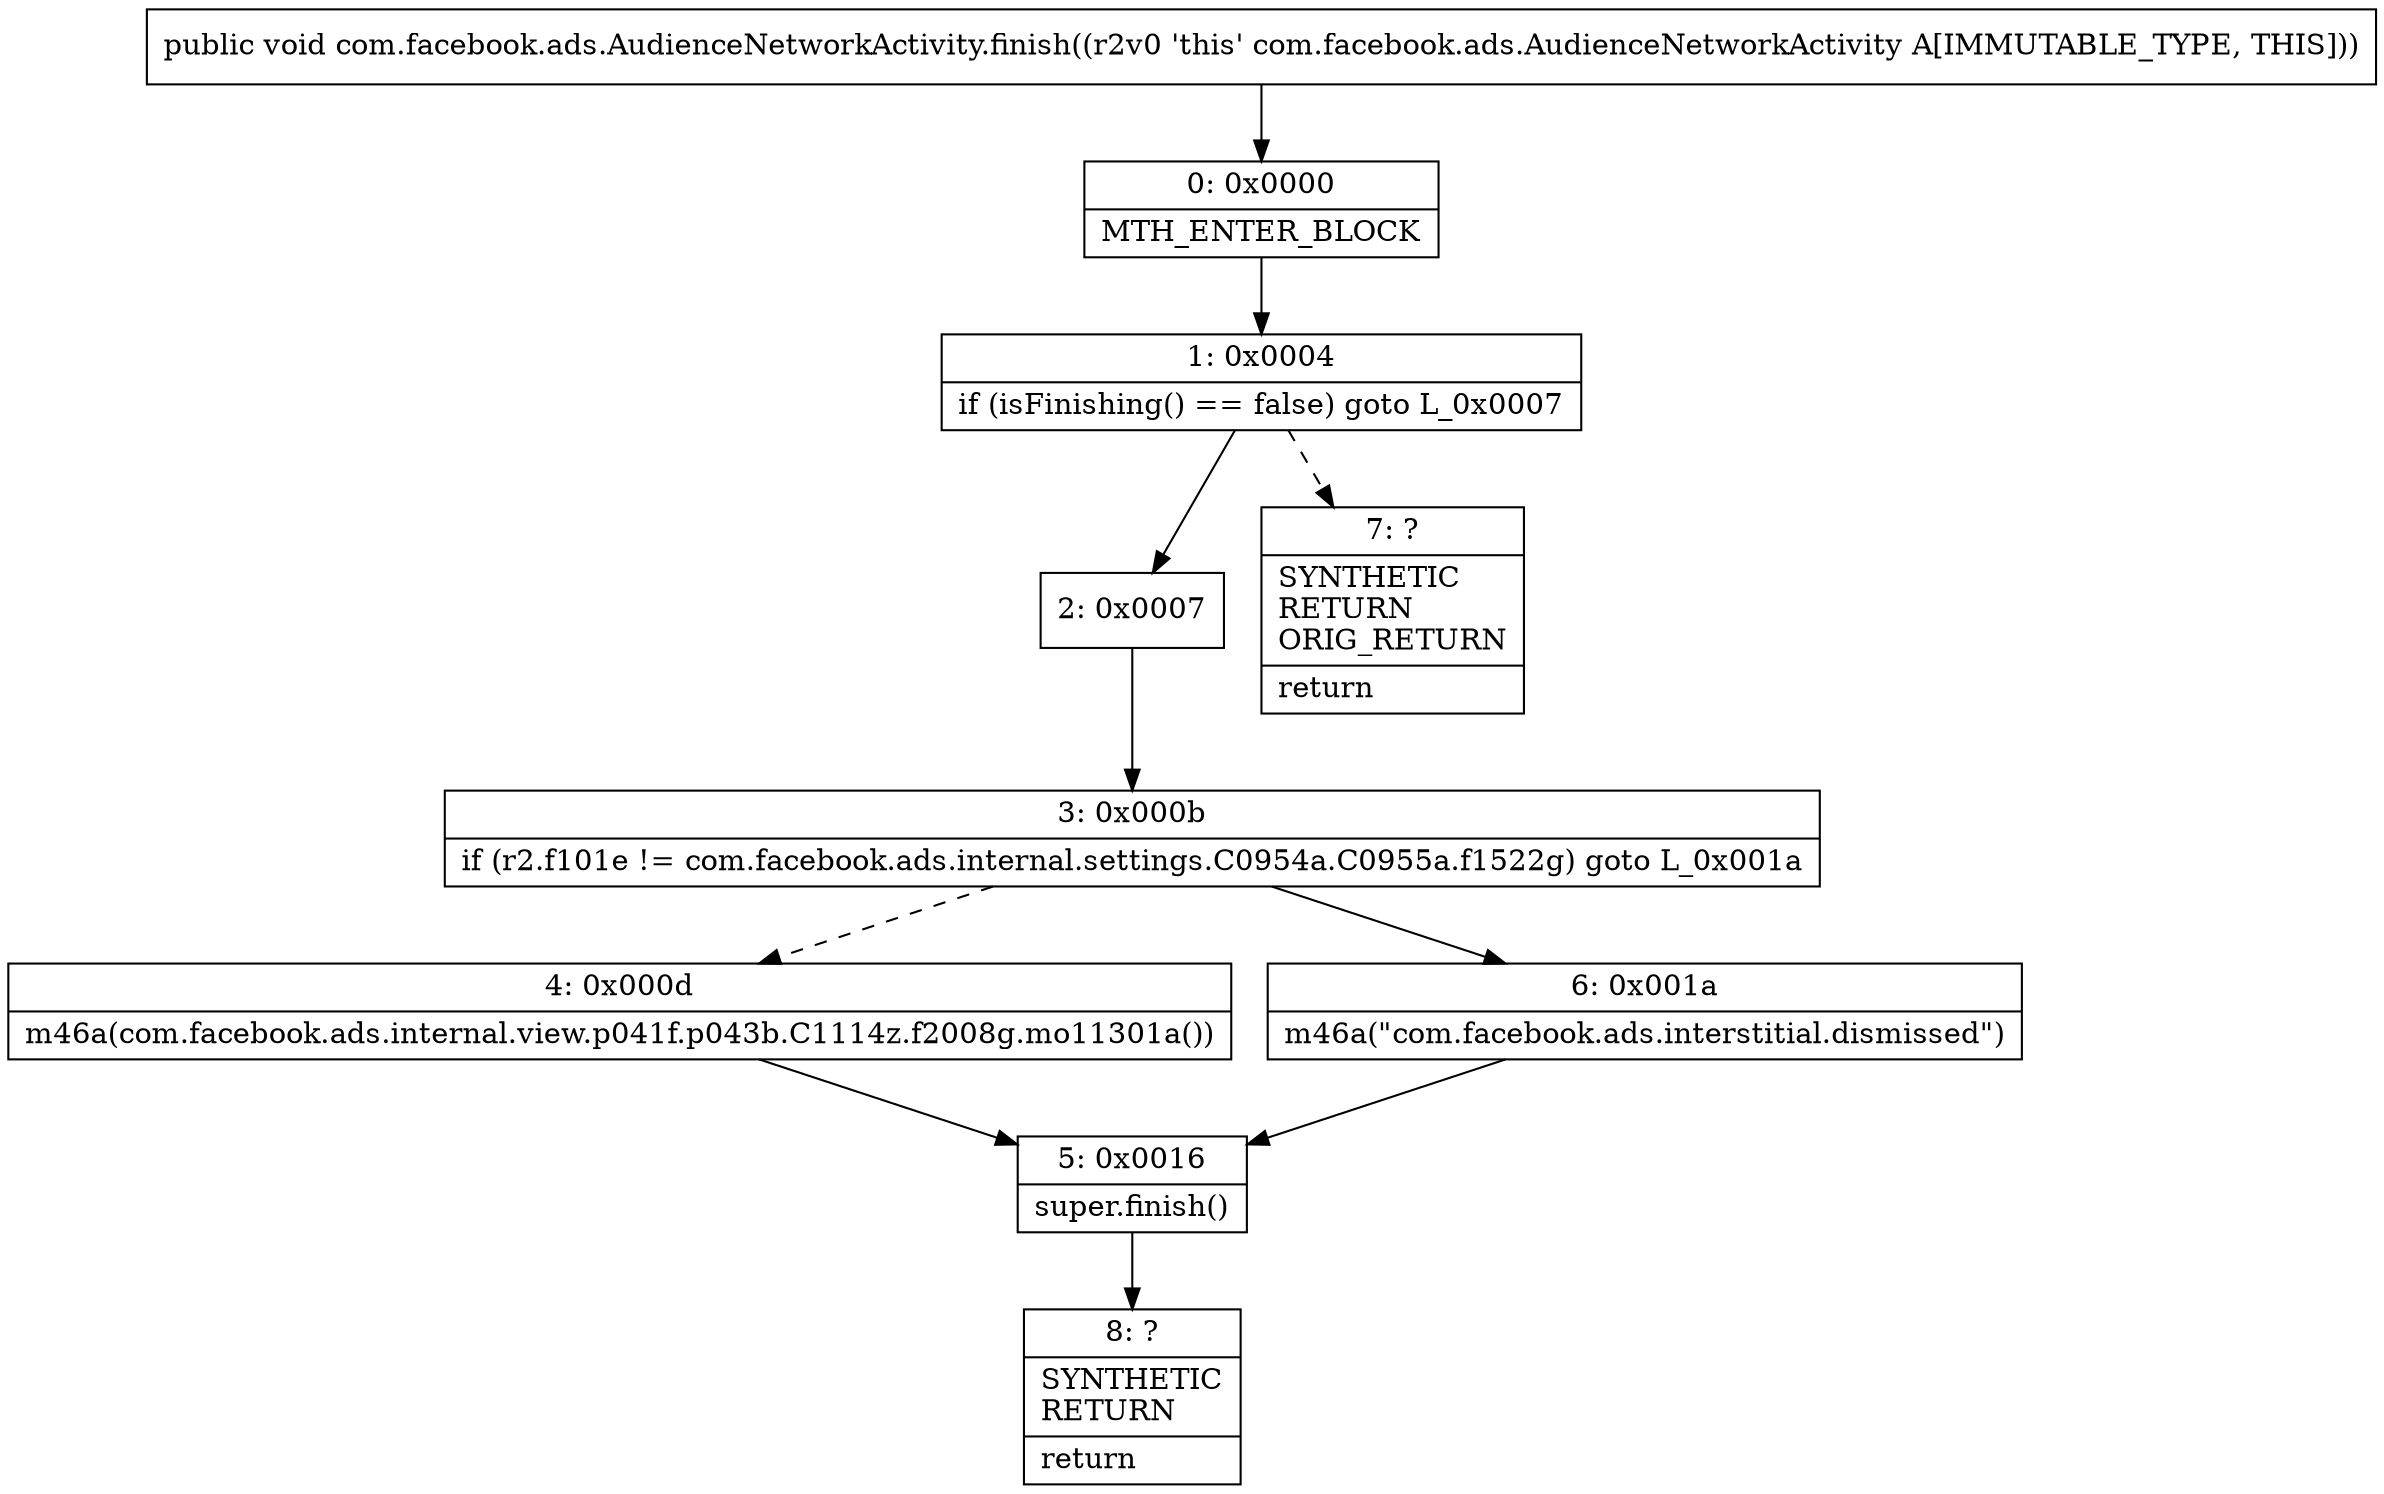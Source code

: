 digraph "CFG forcom.facebook.ads.AudienceNetworkActivity.finish()V" {
Node_0 [shape=record,label="{0\:\ 0x0000|MTH_ENTER_BLOCK\l}"];
Node_1 [shape=record,label="{1\:\ 0x0004|if (isFinishing() == false) goto L_0x0007\l}"];
Node_2 [shape=record,label="{2\:\ 0x0007}"];
Node_3 [shape=record,label="{3\:\ 0x000b|if (r2.f101e != com.facebook.ads.internal.settings.C0954a.C0955a.f1522g) goto L_0x001a\l}"];
Node_4 [shape=record,label="{4\:\ 0x000d|m46a(com.facebook.ads.internal.view.p041f.p043b.C1114z.f2008g.mo11301a())\l}"];
Node_5 [shape=record,label="{5\:\ 0x0016|super.finish()\l}"];
Node_6 [shape=record,label="{6\:\ 0x001a|m46a(\"com.facebook.ads.interstitial.dismissed\")\l}"];
Node_7 [shape=record,label="{7\:\ ?|SYNTHETIC\lRETURN\lORIG_RETURN\l|return\l}"];
Node_8 [shape=record,label="{8\:\ ?|SYNTHETIC\lRETURN\l|return\l}"];
MethodNode[shape=record,label="{public void com.facebook.ads.AudienceNetworkActivity.finish((r2v0 'this' com.facebook.ads.AudienceNetworkActivity A[IMMUTABLE_TYPE, THIS])) }"];
MethodNode -> Node_0;
Node_0 -> Node_1;
Node_1 -> Node_2;
Node_1 -> Node_7[style=dashed];
Node_2 -> Node_3;
Node_3 -> Node_4[style=dashed];
Node_3 -> Node_6;
Node_4 -> Node_5;
Node_5 -> Node_8;
Node_6 -> Node_5;
}

